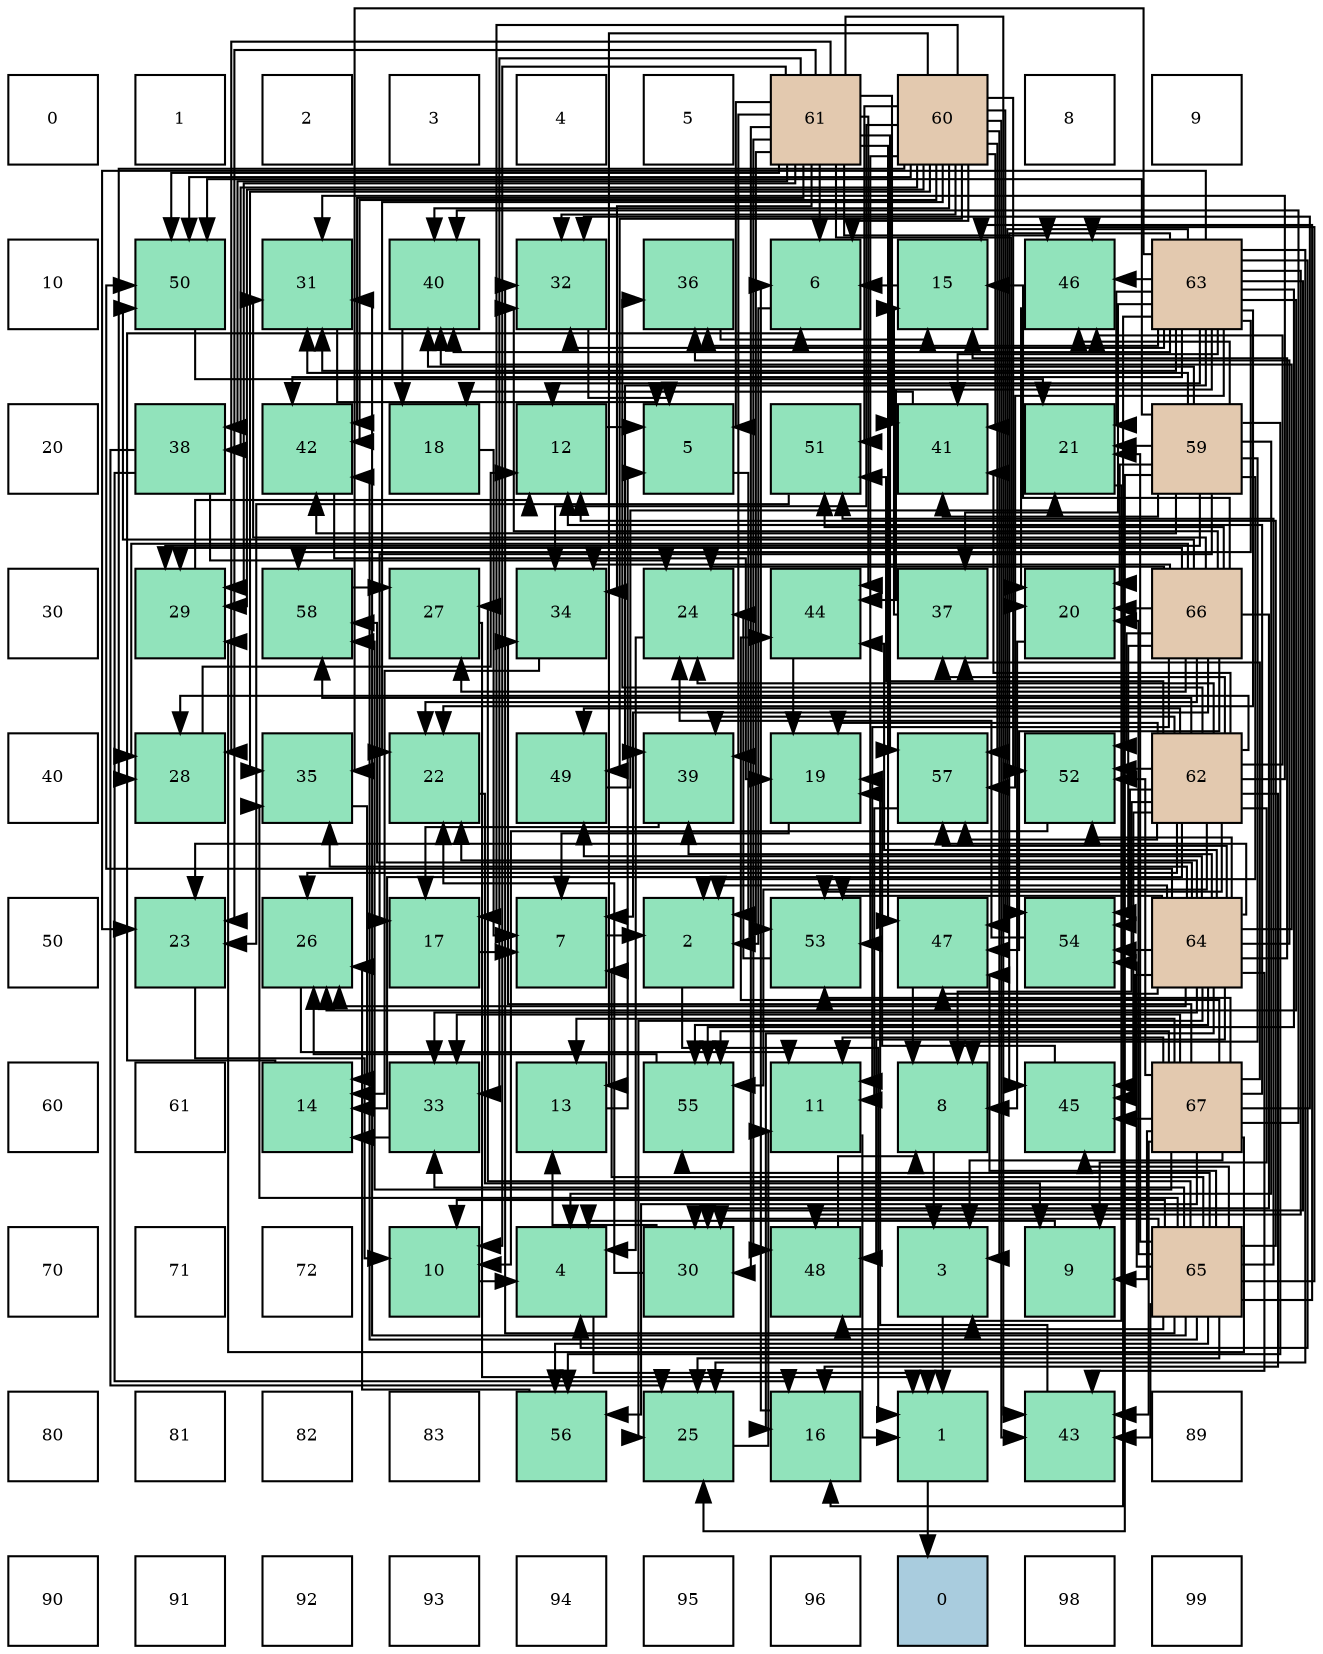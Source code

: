 digraph layout{
 rankdir=TB;
 splines=ortho;
 node [style=filled shape=square fixedsize=true width=0.6];
0[label="0", fontsize=8, fillcolor="#ffffff"];
1[label="1", fontsize=8, fillcolor="#ffffff"];
2[label="2", fontsize=8, fillcolor="#ffffff"];
3[label="3", fontsize=8, fillcolor="#ffffff"];
4[label="4", fontsize=8, fillcolor="#ffffff"];
5[label="5", fontsize=8, fillcolor="#ffffff"];
6[label="61", fontsize=8, fillcolor="#e3c9af"];
7[label="60", fontsize=8, fillcolor="#e3c9af"];
8[label="8", fontsize=8, fillcolor="#ffffff"];
9[label="9", fontsize=8, fillcolor="#ffffff"];
10[label="10", fontsize=8, fillcolor="#ffffff"];
11[label="50", fontsize=8, fillcolor="#91e3bb"];
12[label="31", fontsize=8, fillcolor="#91e3bb"];
13[label="40", fontsize=8, fillcolor="#91e3bb"];
14[label="32", fontsize=8, fillcolor="#91e3bb"];
15[label="36", fontsize=8, fillcolor="#91e3bb"];
16[label="6", fontsize=8, fillcolor="#91e3bb"];
17[label="15", fontsize=8, fillcolor="#91e3bb"];
18[label="46", fontsize=8, fillcolor="#91e3bb"];
19[label="63", fontsize=8, fillcolor="#e3c9af"];
20[label="20", fontsize=8, fillcolor="#ffffff"];
21[label="38", fontsize=8, fillcolor="#91e3bb"];
22[label="42", fontsize=8, fillcolor="#91e3bb"];
23[label="18", fontsize=8, fillcolor="#91e3bb"];
24[label="12", fontsize=8, fillcolor="#91e3bb"];
25[label="5", fontsize=8, fillcolor="#91e3bb"];
26[label="51", fontsize=8, fillcolor="#91e3bb"];
27[label="41", fontsize=8, fillcolor="#91e3bb"];
28[label="21", fontsize=8, fillcolor="#91e3bb"];
29[label="59", fontsize=8, fillcolor="#e3c9af"];
30[label="30", fontsize=8, fillcolor="#ffffff"];
31[label="29", fontsize=8, fillcolor="#91e3bb"];
32[label="58", fontsize=8, fillcolor="#91e3bb"];
33[label="27", fontsize=8, fillcolor="#91e3bb"];
34[label="34", fontsize=8, fillcolor="#91e3bb"];
35[label="24", fontsize=8, fillcolor="#91e3bb"];
36[label="44", fontsize=8, fillcolor="#91e3bb"];
37[label="37", fontsize=8, fillcolor="#91e3bb"];
38[label="20", fontsize=8, fillcolor="#91e3bb"];
39[label="66", fontsize=8, fillcolor="#e3c9af"];
40[label="40", fontsize=8, fillcolor="#ffffff"];
41[label="28", fontsize=8, fillcolor="#91e3bb"];
42[label="35", fontsize=8, fillcolor="#91e3bb"];
43[label="22", fontsize=8, fillcolor="#91e3bb"];
44[label="49", fontsize=8, fillcolor="#91e3bb"];
45[label="39", fontsize=8, fillcolor="#91e3bb"];
46[label="19", fontsize=8, fillcolor="#91e3bb"];
47[label="57", fontsize=8, fillcolor="#91e3bb"];
48[label="52", fontsize=8, fillcolor="#91e3bb"];
49[label="62", fontsize=8, fillcolor="#e3c9af"];
50[label="50", fontsize=8, fillcolor="#ffffff"];
51[label="23", fontsize=8, fillcolor="#91e3bb"];
52[label="26", fontsize=8, fillcolor="#91e3bb"];
53[label="17", fontsize=8, fillcolor="#91e3bb"];
54[label="7", fontsize=8, fillcolor="#91e3bb"];
55[label="2", fontsize=8, fillcolor="#91e3bb"];
56[label="53", fontsize=8, fillcolor="#91e3bb"];
57[label="47", fontsize=8, fillcolor="#91e3bb"];
58[label="54", fontsize=8, fillcolor="#91e3bb"];
59[label="64", fontsize=8, fillcolor="#e3c9af"];
60[label="60", fontsize=8, fillcolor="#ffffff"];
61[label="61", fontsize=8, fillcolor="#ffffff"];
62[label="14", fontsize=8, fillcolor="#91e3bb"];
63[label="33", fontsize=8, fillcolor="#91e3bb"];
64[label="13", fontsize=8, fillcolor="#91e3bb"];
65[label="55", fontsize=8, fillcolor="#91e3bb"];
66[label="11", fontsize=8, fillcolor="#91e3bb"];
67[label="8", fontsize=8, fillcolor="#91e3bb"];
68[label="45", fontsize=8, fillcolor="#91e3bb"];
69[label="67", fontsize=8, fillcolor="#e3c9af"];
70[label="70", fontsize=8, fillcolor="#ffffff"];
71[label="71", fontsize=8, fillcolor="#ffffff"];
72[label="72", fontsize=8, fillcolor="#ffffff"];
73[label="10", fontsize=8, fillcolor="#91e3bb"];
74[label="4", fontsize=8, fillcolor="#91e3bb"];
75[label="30", fontsize=8, fillcolor="#91e3bb"];
76[label="48", fontsize=8, fillcolor="#91e3bb"];
77[label="3", fontsize=8, fillcolor="#91e3bb"];
78[label="9", fontsize=8, fillcolor="#91e3bb"];
79[label="65", fontsize=8, fillcolor="#e3c9af"];
80[label="80", fontsize=8, fillcolor="#ffffff"];
81[label="81", fontsize=8, fillcolor="#ffffff"];
82[label="82", fontsize=8, fillcolor="#ffffff"];
83[label="83", fontsize=8, fillcolor="#ffffff"];
84[label="56", fontsize=8, fillcolor="#91e3bb"];
85[label="25", fontsize=8, fillcolor="#91e3bb"];
86[label="16", fontsize=8, fillcolor="#91e3bb"];
87[label="1", fontsize=8, fillcolor="#91e3bb"];
88[label="43", fontsize=8, fillcolor="#91e3bb"];
89[label="89", fontsize=8, fillcolor="#ffffff"];
90[label="90", fontsize=8, fillcolor="#ffffff"];
91[label="91", fontsize=8, fillcolor="#ffffff"];
92[label="92", fontsize=8, fillcolor="#ffffff"];
93[label="93", fontsize=8, fillcolor="#ffffff"];
94[label="94", fontsize=8, fillcolor="#ffffff"];
95[label="95", fontsize=8, fillcolor="#ffffff"];
96[label="96", fontsize=8, fillcolor="#ffffff"];
97[label="0", fontsize=8, fillcolor="#a9ccde"];
98[label="98", fontsize=8, fillcolor="#ffffff"];
99[label="99", fontsize=8, fillcolor="#ffffff"];
edge [constraint=false, style=vis];87 -> 97;
55 -> 87;
77 -> 87;
74 -> 87;
25 -> 55;
16 -> 55;
54 -> 55;
67 -> 77;
78 -> 74;
73 -> 74;
66 -> 87;
24 -> 25;
64 -> 25;
62 -> 16;
17 -> 16;
86 -> 16;
53 -> 54;
23 -> 54;
46 -> 54;
38 -> 67;
28 -> 77;
43 -> 78;
51 -> 73;
35 -> 74;
85 -> 66;
52 -> 66;
33 -> 87;
41 -> 24;
31 -> 24;
75 -> 64;
75 -> 43;
12 -> 25;
14 -> 25;
63 -> 62;
34 -> 62;
42 -> 62;
15 -> 17;
37 -> 17;
21 -> 86;
21 -> 35;
21 -> 85;
45 -> 53;
13 -> 23;
27 -> 23;
22 -> 46;
88 -> 46;
36 -> 46;
68 -> 46;
18 -> 38;
57 -> 67;
76 -> 67;
44 -> 28;
11 -> 28;
26 -> 51;
48 -> 73;
56 -> 35;
58 -> 35;
65 -> 52;
84 -> 52;
47 -> 66;
32 -> 33;
29 -> 55;
29 -> 74;
29 -> 67;
29 -> 53;
29 -> 38;
29 -> 28;
29 -> 85;
29 -> 31;
29 -> 12;
29 -> 13;
29 -> 27;
29 -> 22;
29 -> 18;
29 -> 11;
29 -> 84;
7 -> 77;
7 -> 16;
7 -> 64;
7 -> 53;
7 -> 43;
7 -> 41;
7 -> 31;
7 -> 14;
7 -> 34;
7 -> 42;
7 -> 21;
7 -> 13;
7 -> 27;
7 -> 22;
7 -> 88;
7 -> 44;
7 -> 11;
7 -> 26;
7 -> 48;
7 -> 56;
7 -> 58;
7 -> 47;
6 -> 25;
6 -> 16;
6 -> 73;
6 -> 38;
6 -> 51;
6 -> 41;
6 -> 31;
6 -> 75;
6 -> 63;
6 -> 34;
6 -> 21;
6 -> 45;
6 -> 27;
6 -> 22;
6 -> 88;
6 -> 36;
6 -> 18;
6 -> 57;
6 -> 76;
6 -> 11;
6 -> 56;
6 -> 47;
49 -> 67;
49 -> 78;
49 -> 62;
49 -> 86;
49 -> 46;
49 -> 35;
49 -> 52;
49 -> 41;
49 -> 12;
49 -> 15;
49 -> 37;
49 -> 45;
49 -> 27;
49 -> 68;
49 -> 18;
49 -> 44;
49 -> 26;
49 -> 48;
49 -> 56;
49 -> 58;
49 -> 65;
49 -> 47;
49 -> 32;
19 -> 74;
19 -> 24;
19 -> 86;
19 -> 28;
19 -> 43;
19 -> 51;
19 -> 85;
19 -> 52;
19 -> 75;
19 -> 12;
19 -> 14;
19 -> 42;
19 -> 15;
19 -> 37;
19 -> 45;
19 -> 13;
19 -> 27;
19 -> 22;
19 -> 36;
19 -> 68;
19 -> 18;
19 -> 57;
19 -> 76;
19 -> 65;
19 -> 47;
19 -> 32;
59 -> 55;
59 -> 17;
59 -> 86;
59 -> 43;
59 -> 51;
59 -> 85;
59 -> 52;
59 -> 63;
59 -> 42;
59 -> 15;
59 -> 45;
59 -> 13;
59 -> 88;
59 -> 36;
59 -> 68;
59 -> 57;
59 -> 76;
59 -> 44;
59 -> 11;
59 -> 48;
59 -> 56;
59 -> 58;
59 -> 65;
59 -> 47;
59 -> 32;
79 -> 54;
79 -> 73;
79 -> 24;
79 -> 17;
79 -> 38;
79 -> 28;
79 -> 85;
79 -> 33;
79 -> 75;
79 -> 12;
79 -> 14;
79 -> 63;
79 -> 42;
79 -> 22;
79 -> 88;
79 -> 68;
79 -> 18;
79 -> 57;
79 -> 76;
79 -> 26;
79 -> 58;
79 -> 65;
79 -> 84;
39 -> 54;
39 -> 66;
39 -> 17;
39 -> 38;
39 -> 43;
39 -> 35;
39 -> 33;
39 -> 41;
39 -> 31;
39 -> 75;
39 -> 12;
39 -> 14;
39 -> 34;
39 -> 57;
39 -> 11;
39 -> 26;
39 -> 48;
39 -> 58;
69 -> 77;
69 -> 78;
69 -> 66;
69 -> 24;
69 -> 64;
69 -> 31;
69 -> 14;
69 -> 63;
69 -> 34;
69 -> 37;
69 -> 13;
69 -> 88;
69 -> 36;
69 -> 68;
69 -> 48;
69 -> 56;
69 -> 65;
69 -> 84;
69 -> 32;
edge [constraint=true, style=invis];
0 -> 10 -> 20 -> 30 -> 40 -> 50 -> 60 -> 70 -> 80 -> 90;
1 -> 11 -> 21 -> 31 -> 41 -> 51 -> 61 -> 71 -> 81 -> 91;
2 -> 12 -> 22 -> 32 -> 42 -> 52 -> 62 -> 72 -> 82 -> 92;
3 -> 13 -> 23 -> 33 -> 43 -> 53 -> 63 -> 73 -> 83 -> 93;
4 -> 14 -> 24 -> 34 -> 44 -> 54 -> 64 -> 74 -> 84 -> 94;
5 -> 15 -> 25 -> 35 -> 45 -> 55 -> 65 -> 75 -> 85 -> 95;
6 -> 16 -> 26 -> 36 -> 46 -> 56 -> 66 -> 76 -> 86 -> 96;
7 -> 17 -> 27 -> 37 -> 47 -> 57 -> 67 -> 77 -> 87 -> 97;
8 -> 18 -> 28 -> 38 -> 48 -> 58 -> 68 -> 78 -> 88 -> 98;
9 -> 19 -> 29 -> 39 -> 49 -> 59 -> 69 -> 79 -> 89 -> 99;
rank = same {0 -> 1 -> 2 -> 3 -> 4 -> 5 -> 6 -> 7 -> 8 -> 9};
rank = same {10 -> 11 -> 12 -> 13 -> 14 -> 15 -> 16 -> 17 -> 18 -> 19};
rank = same {20 -> 21 -> 22 -> 23 -> 24 -> 25 -> 26 -> 27 -> 28 -> 29};
rank = same {30 -> 31 -> 32 -> 33 -> 34 -> 35 -> 36 -> 37 -> 38 -> 39};
rank = same {40 -> 41 -> 42 -> 43 -> 44 -> 45 -> 46 -> 47 -> 48 -> 49};
rank = same {50 -> 51 -> 52 -> 53 -> 54 -> 55 -> 56 -> 57 -> 58 -> 59};
rank = same {60 -> 61 -> 62 -> 63 -> 64 -> 65 -> 66 -> 67 -> 68 -> 69};
rank = same {70 -> 71 -> 72 -> 73 -> 74 -> 75 -> 76 -> 77 -> 78 -> 79};
rank = same {80 -> 81 -> 82 -> 83 -> 84 -> 85 -> 86 -> 87 -> 88 -> 89};
rank = same {90 -> 91 -> 92 -> 93 -> 94 -> 95 -> 96 -> 97 -> 98 -> 99};
}